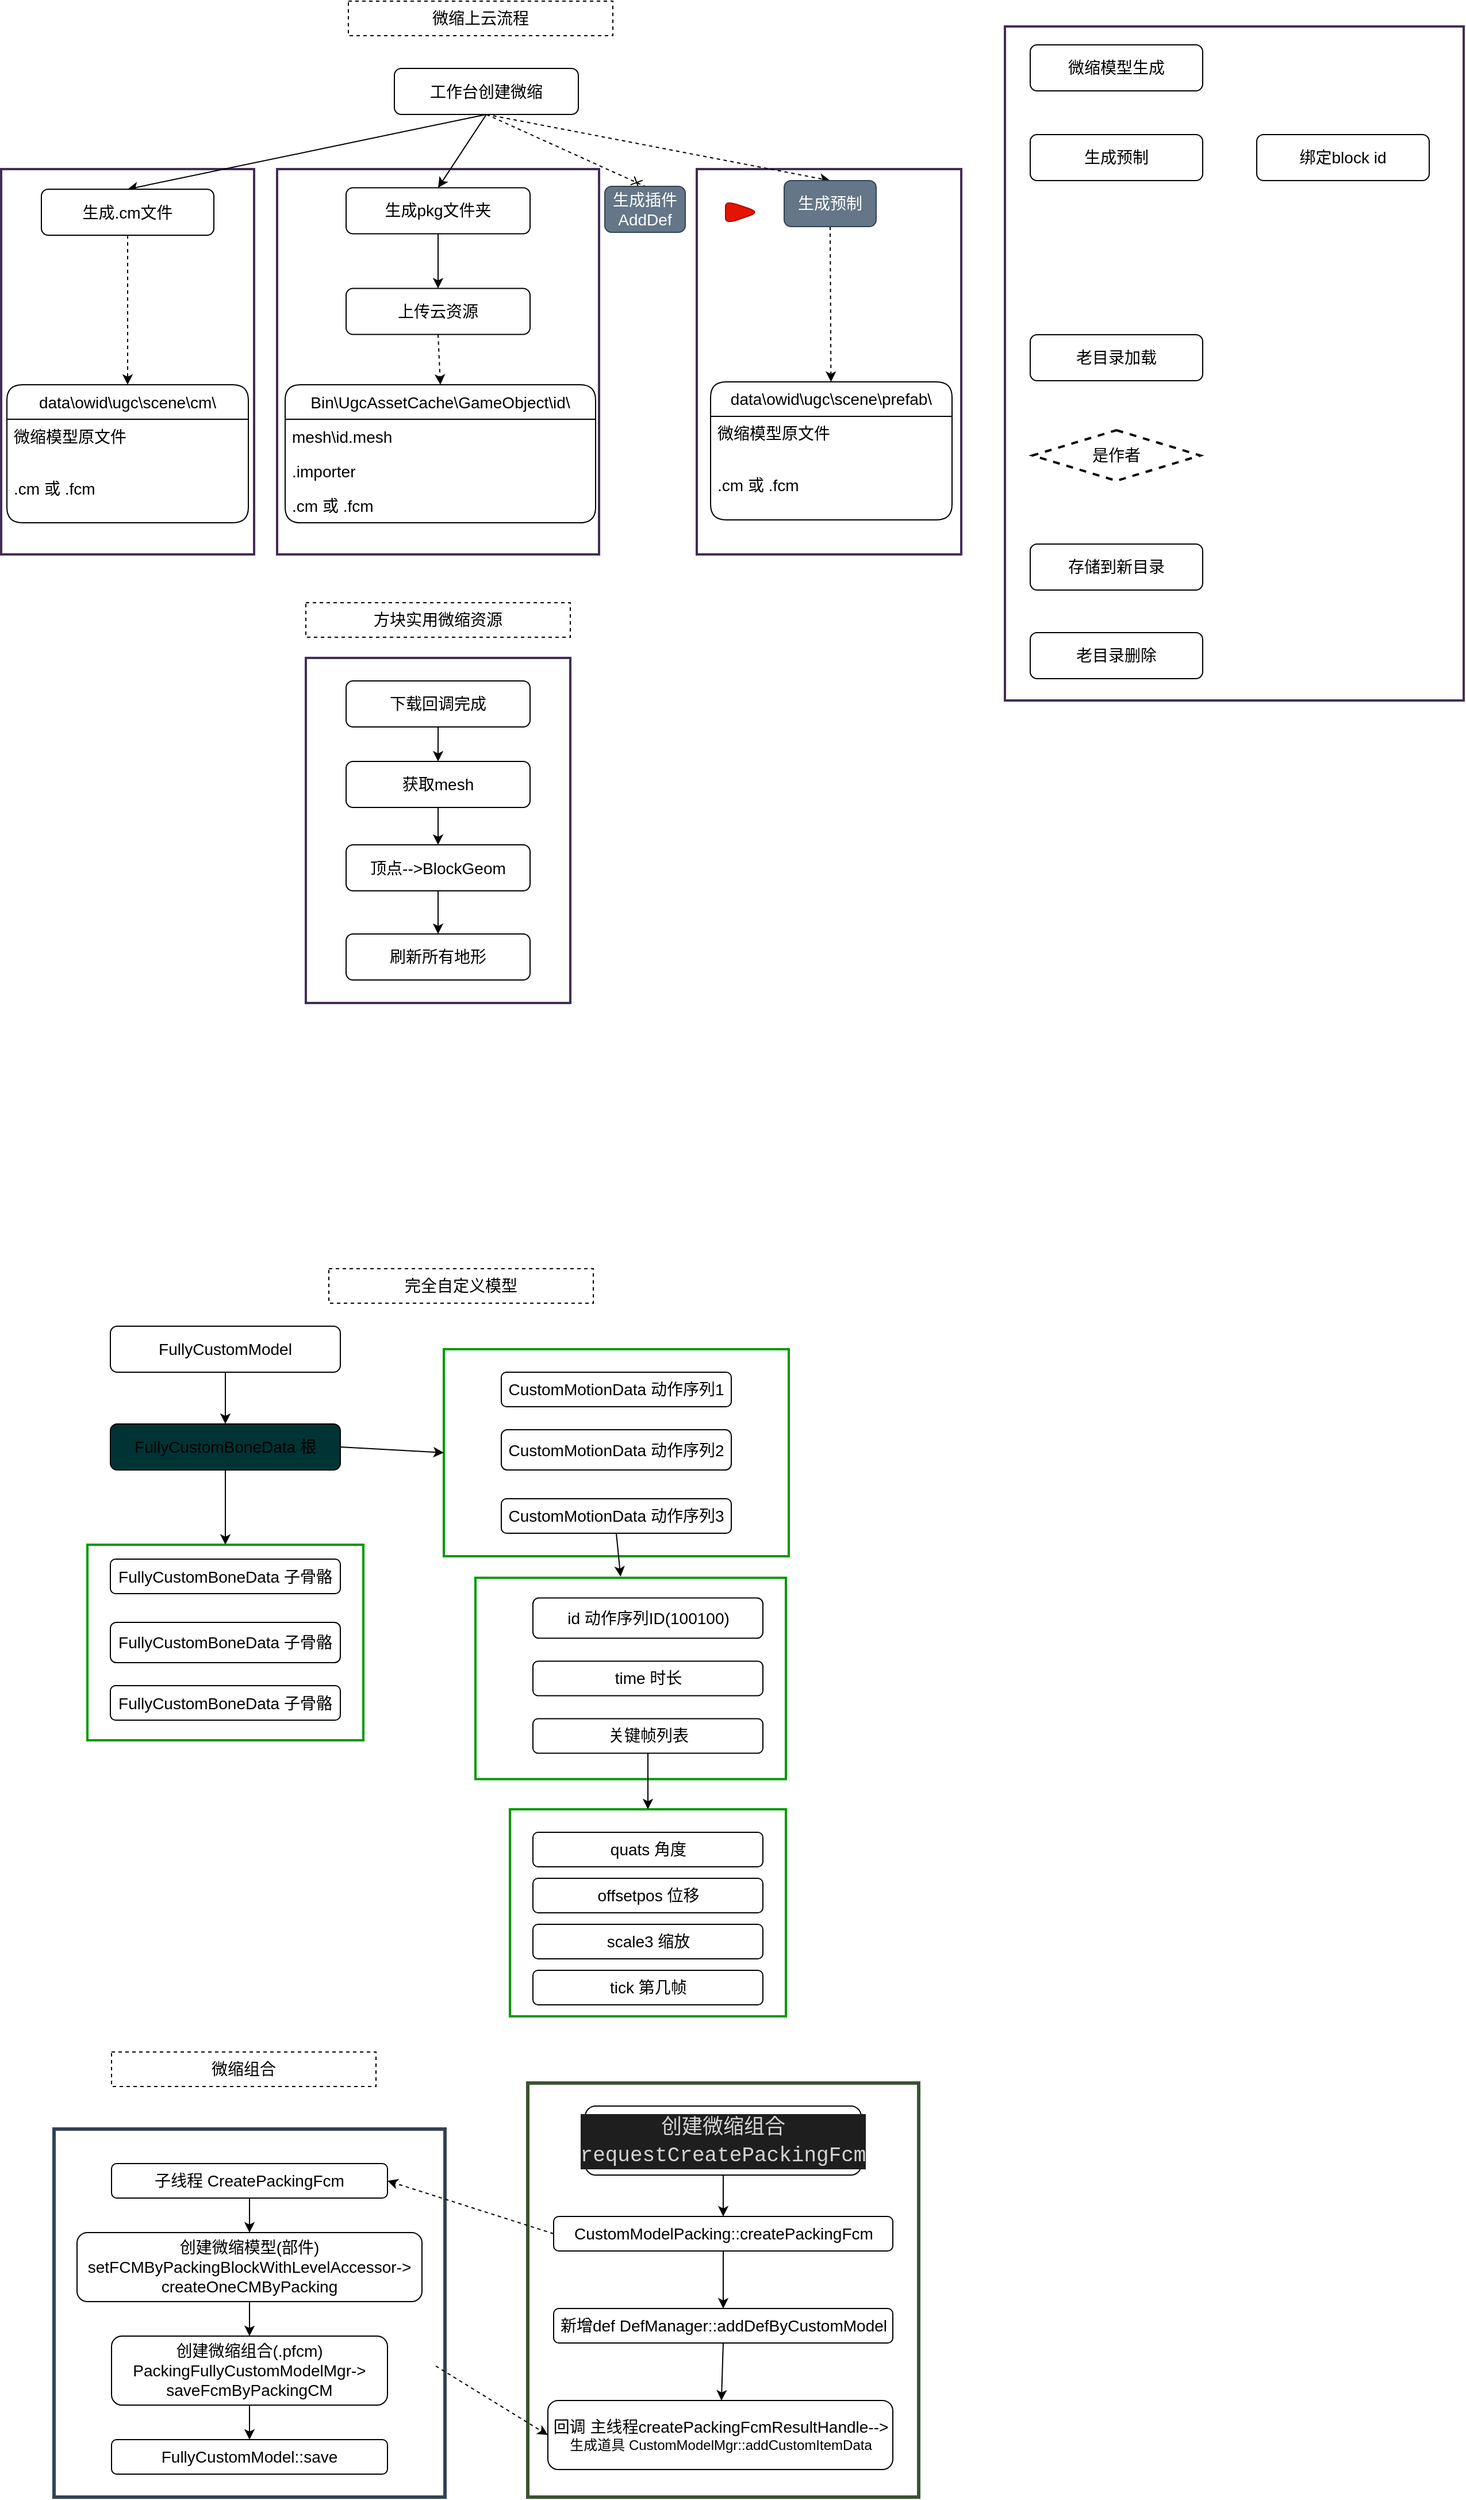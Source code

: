 <mxfile>
    <diagram id="PEZetlsf7Wx3aTJ2QGUR" name="Page-1">
        <mxGraphModel dx="156" dy="740" grid="0" gridSize="10" guides="1" tooltips="1" connect="1" arrows="1" fold="1" page="1" pageScale="1" pageWidth="850" pageHeight="1100" math="0" shadow="0">
            <root>
                <mxCell id="0"/>
                <mxCell id="1" parent="0"/>
                <mxCell id="151" value="" style="rounded=0;whiteSpace=wrap;html=1;strokeColor=#432D57;fontSize=14;fillColor=none;fontColor=#ffffff;strokeWidth=2;" vertex="1" parent="1">
                    <mxGeometry x="1731" y="41" width="399" height="586" as="geometry"/>
                </mxCell>
                <mxCell id="58" value="" style="rounded=0;whiteSpace=wrap;html=1;fillColor=none;strokeColor=#314354;fontColor=#ffffff;strokeWidth=3;" vertex="1" parent="1">
                    <mxGeometry x="904" y="1869" width="340" height="320" as="geometry"/>
                </mxCell>
                <mxCell id="127" value="" style="rounded=0;whiteSpace=wrap;html=1;strokeColor=#432D57;fontSize=14;fillColor=none;fontColor=#ffffff;strokeWidth=2;" vertex="1" parent="1">
                    <mxGeometry x="1123" y="590" width="230" height="300" as="geometry"/>
                </mxCell>
                <mxCell id="115" value="" style="rounded=0;whiteSpace=wrap;html=1;strokeColor=#432D57;fontSize=14;fillColor=none;fontColor=#ffffff;strokeWidth=2;" vertex="1" parent="1">
                    <mxGeometry x="1463" y="165" width="230" height="335" as="geometry"/>
                </mxCell>
                <mxCell id="114" value="" style="rounded=0;whiteSpace=wrap;html=1;strokeColor=#432D57;fontSize=14;fillColor=none;fontColor=#ffffff;strokeWidth=2;" vertex="1" parent="1">
                    <mxGeometry x="858" y="165" width="220" height="335" as="geometry"/>
                </mxCell>
                <mxCell id="113" value="" style="rounded=0;whiteSpace=wrap;html=1;strokeColor=#432D57;fontSize=14;fillColor=none;fontColor=#ffffff;strokeWidth=2;" vertex="1" parent="1">
                    <mxGeometry x="1098" y="165" width="280" height="335" as="geometry"/>
                </mxCell>
                <mxCell id="50" value="" style="rounded=0;whiteSpace=wrap;html=1;fillColor=none;fontColor=#ffffff;strokeColor=#3A5431;strokeWidth=3;" vertex="1" parent="1">
                    <mxGeometry x="1316" y="1829" width="340" height="360" as="geometry"/>
                </mxCell>
                <mxCell id="60" style="edgeStyle=none;html=1;exitX=1;exitY=0.5;exitDx=0;exitDy=0;entryX=0;entryY=0.5;entryDx=0;entryDy=0;fontSize=14;dashed=1;" edge="1" parent="1" target="48">
                    <mxGeometry relative="1" as="geometry">
                        <mxPoint x="1236" y="2075" as="sourcePoint"/>
                    </mxGeometry>
                </mxCell>
                <mxCell id="30" value="" style="rounded=0;whiteSpace=wrap;html=1;fontSize=14;fillColor=none;strokeColor=#009900;strokeWidth=2;" vertex="1" parent="1">
                    <mxGeometry x="1300.5" y="1591" width="240" height="180" as="geometry"/>
                </mxCell>
                <mxCell id="23" value="" style="rounded=0;whiteSpace=wrap;html=1;fontSize=14;fillColor=none;strokeColor=#009900;perimeterSpacing=1;strokeWidth=2;" vertex="1" parent="1">
                    <mxGeometry x="1270.5" y="1389.75" width="270" height="175" as="geometry"/>
                </mxCell>
                <mxCell id="6" value="" style="rounded=0;whiteSpace=wrap;html=1;fontSize=14;fillColor=none;strokeColor=#009900;strokeWidth=2;" vertex="1" parent="1">
                    <mxGeometry x="1243" y="1191" width="300" height="180" as="geometry"/>
                </mxCell>
                <mxCell id="19" style="edgeStyle=none;html=1;exitX=0.5;exitY=1;exitDx=0;exitDy=0;fontSize=14;" edge="1" parent="1" source="2" target="3">
                    <mxGeometry relative="1" as="geometry"/>
                </mxCell>
                <mxCell id="2" value="&lt;font style=&quot;font-size: 14px;&quot;&gt;FullyCustomModel&lt;/font&gt;" style="rounded=1;whiteSpace=wrap;html=1;" vertex="1" parent="1">
                    <mxGeometry x="953" y="1171" width="200" height="40" as="geometry"/>
                </mxCell>
                <mxCell id="33" style="edgeStyle=none;html=1;exitX=0.5;exitY=1;exitDx=0;exitDy=0;fontSize=14;" edge="1" parent="1" source="3" target="10">
                    <mxGeometry relative="1" as="geometry"/>
                </mxCell>
                <mxCell id="35" style="edgeStyle=none;html=1;exitX=1;exitY=0.5;exitDx=0;exitDy=0;entryX=0;entryY=0.5;entryDx=0;entryDy=0;fontSize=14;" edge="1" parent="1" source="3" target="6">
                    <mxGeometry relative="1" as="geometry"/>
                </mxCell>
                <mxCell id="3" value="&lt;font style=&quot;font-size: 14px;&quot;&gt;FullyCustomBoneData 根&lt;/font&gt;" style="rounded=1;whiteSpace=wrap;html=1;fillColor=#003333;" vertex="1" parent="1">
                    <mxGeometry x="953" y="1256" width="200" height="40" as="geometry"/>
                </mxCell>
                <mxCell id="4" value="&lt;font style=&quot;font-size: 14px;&quot;&gt;CustomMotionData 动作序列1&lt;/font&gt;" style="rounded=1;whiteSpace=wrap;html=1;" vertex="1" parent="1">
                    <mxGeometry x="1293" y="1211" width="200" height="30" as="geometry"/>
                </mxCell>
                <mxCell id="7" value="&lt;font style=&quot;font-size: 14px;&quot;&gt;CustomMotionData 动作序列2&lt;/font&gt;" style="rounded=1;whiteSpace=wrap;html=1;" vertex="1" parent="1">
                    <mxGeometry x="1293" y="1261" width="200" height="35" as="geometry"/>
                </mxCell>
                <mxCell id="34" style="edgeStyle=none;html=1;exitX=0.5;exitY=1;exitDx=0;exitDy=0;fontSize=14;" edge="1" parent="1" source="8" target="23">
                    <mxGeometry relative="1" as="geometry"/>
                </mxCell>
                <mxCell id="8" value="&lt;font style=&quot;font-size: 14px;&quot;&gt;CustomMotionData 动作序列3&lt;/font&gt;" style="rounded=1;whiteSpace=wrap;html=1;" vertex="1" parent="1">
                    <mxGeometry x="1293" y="1321" width="200" height="30" as="geometry"/>
                </mxCell>
                <mxCell id="10" value="" style="rounded=0;whiteSpace=wrap;html=1;fontSize=14;fillColor=none;strokeWidth=2;strokeColor=#009900;" vertex="1" parent="1">
                    <mxGeometry x="933" y="1361" width="240" height="170" as="geometry"/>
                </mxCell>
                <mxCell id="11" value="&lt;font style=&quot;font-size: 14px;&quot;&gt;FullyCustomBoneData 子骨骼&lt;/font&gt;" style="rounded=1;whiteSpace=wrap;html=1;" vertex="1" parent="1">
                    <mxGeometry x="953" y="1373.5" width="200" height="30" as="geometry"/>
                </mxCell>
                <mxCell id="15" value="&lt;font style=&quot;font-size: 14px;&quot;&gt;FullyCustomBoneData 子骨骼&lt;/font&gt;" style="rounded=1;whiteSpace=wrap;html=1;" vertex="1" parent="1">
                    <mxGeometry x="953" y="1428.5" width="200" height="35" as="geometry"/>
                </mxCell>
                <mxCell id="16" value="&lt;font style=&quot;font-size: 14px;&quot;&gt;FullyCustomBoneData 子骨骼&lt;/font&gt;" style="rounded=1;whiteSpace=wrap;html=1;" vertex="1" parent="1">
                    <mxGeometry x="953" y="1483.5" width="200" height="30" as="geometry"/>
                </mxCell>
                <mxCell id="20" value="&lt;font style=&quot;font-size: 14px;&quot;&gt;id 动作序列ID(100100)&lt;/font&gt;" style="rounded=1;whiteSpace=wrap;html=1;" vertex="1" parent="1">
                    <mxGeometry x="1320.5" y="1407.25" width="200" height="35" as="geometry"/>
                </mxCell>
                <mxCell id="21" value="&lt;font style=&quot;font-size: 14px;&quot;&gt;time 时长&lt;/font&gt;" style="rounded=1;whiteSpace=wrap;html=1;" vertex="1" parent="1">
                    <mxGeometry x="1320.5" y="1462.25" width="200" height="30" as="geometry"/>
                </mxCell>
                <mxCell id="31" style="edgeStyle=none;html=1;exitX=0.5;exitY=1;exitDx=0;exitDy=0;entryX=0.5;entryY=0;entryDx=0;entryDy=0;fontSize=14;" edge="1" parent="1" source="22" target="30">
                    <mxGeometry relative="1" as="geometry"/>
                </mxCell>
                <mxCell id="22" value="&lt;font style=&quot;font-size: 14px;&quot;&gt;关键帧列表&lt;/font&gt;" style="rounded=1;whiteSpace=wrap;html=1;" vertex="1" parent="1">
                    <mxGeometry x="1320.5" y="1512.25" width="200" height="30" as="geometry"/>
                </mxCell>
                <mxCell id="25" value="&lt;font style=&quot;font-size: 14px;&quot;&gt;quats 角度&lt;/font&gt;" style="rounded=1;whiteSpace=wrap;html=1;" vertex="1" parent="1">
                    <mxGeometry x="1320.5" y="1611" width="200" height="30" as="geometry"/>
                </mxCell>
                <mxCell id="27" value="&lt;font style=&quot;font-size: 14px;&quot;&gt;offsetpos 位移&lt;/font&gt;" style="rounded=1;whiteSpace=wrap;html=1;" vertex="1" parent="1">
                    <mxGeometry x="1320.5" y="1651" width="200" height="30" as="geometry"/>
                </mxCell>
                <mxCell id="28" value="&lt;span style=&quot;font-size: 14px;&quot;&gt;scale3 缩放&lt;/span&gt;" style="rounded=1;whiteSpace=wrap;html=1;" vertex="1" parent="1">
                    <mxGeometry x="1320.5" y="1691" width="200" height="30" as="geometry"/>
                </mxCell>
                <mxCell id="29" value="&lt;font style=&quot;font-size: 14px;&quot;&gt;tick 第几帧&lt;/font&gt;" style="rounded=1;whiteSpace=wrap;html=1;" vertex="1" parent="1">
                    <mxGeometry x="1320.5" y="1731" width="200" height="30" as="geometry"/>
                </mxCell>
                <mxCell id="67" style="edgeStyle=none;html=1;exitX=0.5;exitY=1;exitDx=0;exitDy=0;entryX=0.5;entryY=0;entryDx=0;entryDy=0;fontSize=14;rounded=1;" edge="1" parent="1" source="36" target="65">
                    <mxGeometry relative="1" as="geometry"/>
                </mxCell>
                <mxCell id="69" style="edgeStyle=none;rounded=1;html=1;exitX=0.5;exitY=1;exitDx=0;exitDy=0;entryX=0.5;entryY=0;entryDx=0;entryDy=0;fontSize=14;" edge="1" parent="1" source="36" target="66">
                    <mxGeometry relative="1" as="geometry"/>
                </mxCell>
                <mxCell id="71" style="edgeStyle=none;rounded=1;html=1;exitX=0.5;exitY=1;exitDx=0;exitDy=0;entryX=0.5;entryY=0;entryDx=0;entryDy=0;fontSize=14;dashed=1;endArrow=cross;endFill=0;" edge="1" parent="1" source="36" target="70">
                    <mxGeometry relative="1" as="geometry"/>
                </mxCell>
                <mxCell id="76" style="edgeStyle=none;rounded=1;html=1;exitX=0.5;exitY=1;exitDx=0;exitDy=0;entryX=0.5;entryY=0;entryDx=0;entryDy=0;fontSize=14;dashed=1;" edge="1" parent="1" source="36" target="75">
                    <mxGeometry relative="1" as="geometry"/>
                </mxCell>
                <mxCell id="36" value="&lt;span style=&quot;font-size: 14px;&quot;&gt;工作台创建微缩&lt;/span&gt;" style="rounded=1;whiteSpace=wrap;html=1;" vertex="1" parent="1">
                    <mxGeometry x="1200" y="77.5" width="160" height="40" as="geometry"/>
                </mxCell>
                <mxCell id="39" value="完全自定义模型" style="text;html=1;strokeColor=default;fillColor=none;align=center;verticalAlign=middle;whiteSpace=wrap;rounded=0;fontSize=14;dashed=1;" vertex="1" parent="1">
                    <mxGeometry x="1143" y="1121" width="230" height="30" as="geometry"/>
                </mxCell>
                <mxCell id="40" value="微缩上云流程" style="text;html=1;strokeColor=default;fillColor=none;align=center;verticalAlign=middle;whiteSpace=wrap;rounded=0;fontSize=14;dashed=1;" vertex="1" parent="1">
                    <mxGeometry x="1160" y="19" width="230" height="30" as="geometry"/>
                </mxCell>
                <mxCell id="55" style="edgeStyle=none;html=1;exitX=0.5;exitY=1;exitDx=0;exitDy=0;fontSize=14;" edge="1" parent="1" source="41" target="49">
                    <mxGeometry relative="1" as="geometry"/>
                </mxCell>
                <mxCell id="41" value="&lt;div style=&quot;color: rgb(212, 212, 212); background-color: rgb(30, 30, 30); font-family: Consolas, &amp;quot;Courier New&amp;quot;, monospace; font-size: 18px; line-height: 24px;&quot;&gt;创建微缩组合requestCreatePackingFcm&lt;/div&gt;" style="text;html=1;align=center;verticalAlign=middle;whiteSpace=wrap;rounded=1;fontSize=14;fillColor=default;strokeColor=default;" vertex="1" parent="1">
                    <mxGeometry x="1366" y="1849" width="240" height="60" as="geometry"/>
                </mxCell>
                <mxCell id="62" style="edgeStyle=none;html=1;exitX=0.5;exitY=1;exitDx=0;exitDy=0;entryX=0.5;entryY=0;entryDx=0;entryDy=0;fontSize=14;" edge="1" parent="1" source="42" target="46">
                    <mxGeometry relative="1" as="geometry"/>
                </mxCell>
                <mxCell id="42" value="&lt;font style=&quot;font-size: 14px;&quot;&gt;子线程 CreatePackingFcm&lt;/font&gt;" style="rounded=1;whiteSpace=wrap;html=1;" vertex="1" parent="1">
                    <mxGeometry x="954" y="1899" width="240" height="30" as="geometry"/>
                </mxCell>
                <mxCell id="64" style="edgeStyle=none;html=1;exitX=0.5;exitY=1;exitDx=0;exitDy=0;fontSize=14;" edge="1" parent="1" source="45" target="47">
                    <mxGeometry relative="1" as="geometry"/>
                </mxCell>
                <mxCell id="45" value="&lt;font style=&quot;font-size: 14px;&quot;&gt;创建微缩组合(.pfcm)&lt;br&gt;PackingFullyCustomModelMgr-&amp;gt;&lt;br&gt;saveFcmByPackingCM&lt;/font&gt;" style="rounded=1;whiteSpace=wrap;html=1;" vertex="1" parent="1">
                    <mxGeometry x="954" y="2049" width="240" height="60" as="geometry"/>
                </mxCell>
                <mxCell id="63" style="edgeStyle=none;html=1;exitX=0.5;exitY=1;exitDx=0;exitDy=0;fontSize=14;" edge="1" parent="1" source="46" target="45">
                    <mxGeometry relative="1" as="geometry"/>
                </mxCell>
                <mxCell id="46" value="&lt;span style=&quot;font-size: 14px;&quot;&gt;创建微缩模型(部件)&lt;/span&gt;&lt;br&gt;&lt;span style=&quot;font-size: 14px;&quot;&gt;setFCMByPackingBlockWithLevelAccessor-&amp;gt;&lt;/span&gt;&lt;br&gt;&lt;span style=&quot;font-size: 14px;&quot;&gt;createOneCMByPacking&lt;/span&gt;" style="rounded=1;whiteSpace=wrap;html=1;" vertex="1" parent="1">
                    <mxGeometry x="924" y="1959" width="300" height="60" as="geometry"/>
                </mxCell>
                <mxCell id="47" value="&lt;span style=&quot;font-size: 14px;&quot;&gt;FullyCustomModel::save&lt;/span&gt;" style="rounded=1;whiteSpace=wrap;html=1;" vertex="1" parent="1">
                    <mxGeometry x="954" y="2139" width="240" height="30" as="geometry"/>
                </mxCell>
                <mxCell id="48" value="&lt;span style=&quot;font-size: 14px;&quot;&gt;回调 主线程createPackingFcmResultHandle--&amp;gt;&lt;br&gt;&lt;/span&gt;生成道具&amp;nbsp;CustomModelMgr::addCustomItemData" style="rounded=1;whiteSpace=wrap;html=1;" vertex="1" parent="1">
                    <mxGeometry x="1333.5" y="2105" width="300" height="60" as="geometry"/>
                </mxCell>
                <mxCell id="52" style="edgeStyle=none;html=1;exitX=0;exitY=0.5;exitDx=0;exitDy=0;entryX=1;entryY=0.5;entryDx=0;entryDy=0;fontSize=14;dashed=1;" edge="1" parent="1" source="49" target="42">
                    <mxGeometry relative="1" as="geometry"/>
                </mxCell>
                <mxCell id="56" style="edgeStyle=none;html=1;exitX=0.5;exitY=1;exitDx=0;exitDy=0;fontSize=14;" edge="1" parent="1" source="49" target="54">
                    <mxGeometry relative="1" as="geometry"/>
                </mxCell>
                <mxCell id="49" value="&lt;font style=&quot;font-size: 14px;&quot;&gt;CustomModelPacking::createPackingFcm&lt;/font&gt;" style="rounded=1;whiteSpace=wrap;html=1;" vertex="1" parent="1">
                    <mxGeometry x="1338.5" y="1945" width="295" height="30" as="geometry"/>
                </mxCell>
                <mxCell id="57" style="edgeStyle=none;html=1;exitX=0.5;exitY=1;exitDx=0;exitDy=0;fontSize=14;" edge="1" parent="1" source="54" target="48">
                    <mxGeometry relative="1" as="geometry"/>
                </mxCell>
                <mxCell id="54" value="&lt;font style=&quot;font-size: 14px;&quot;&gt;新增def DefManager::addDefByCustomModel&lt;/font&gt;" style="rounded=1;whiteSpace=wrap;html=1;" vertex="1" parent="1">
                    <mxGeometry x="1338.5" y="2025" width="295" height="30" as="geometry"/>
                </mxCell>
                <mxCell id="108" style="edgeStyle=none;rounded=1;html=1;exitX=0.5;exitY=1;exitDx=0;exitDy=0;dashed=1;fontSize=14;endArrow=classic;endFill=1;" edge="1" parent="1" source="65" target="101">
                    <mxGeometry relative="1" as="geometry"/>
                </mxCell>
                <mxCell id="65" value="&lt;span style=&quot;font-size: 14px;&quot;&gt;生成.cm文件&lt;/span&gt;" style="rounded=1;whiteSpace=wrap;html=1;" vertex="1" parent="1">
                    <mxGeometry x="893" y="182.5" width="150" height="40" as="geometry"/>
                </mxCell>
                <mxCell id="73" style="edgeStyle=none;rounded=1;html=1;exitX=0.5;exitY=1;exitDx=0;exitDy=0;fontSize=14;" edge="1" parent="1" source="66" target="72">
                    <mxGeometry relative="1" as="geometry"/>
                </mxCell>
                <mxCell id="66" value="&lt;span style=&quot;font-size: 14px;&quot;&gt;生成pkg文件夹&lt;/span&gt;" style="rounded=1;whiteSpace=wrap;html=1;" vertex="1" parent="1">
                    <mxGeometry x="1158" y="181.25" width="160" height="40" as="geometry"/>
                </mxCell>
                <mxCell id="70" value="&lt;span style=&quot;font-size: 14px;&quot;&gt;生成插件 AddDef&lt;/span&gt;" style="rounded=1;whiteSpace=wrap;html=1;fillColor=#647687;fontColor=#ffffff;strokeColor=#314354;" vertex="1" parent="1">
                    <mxGeometry x="1383" y="180" width="70" height="40" as="geometry"/>
                </mxCell>
                <mxCell id="100" style="edgeStyle=none;rounded=1;html=1;exitX=0.5;exitY=1;exitDx=0;exitDy=0;entryX=0.5;entryY=0;entryDx=0;entryDy=0;dashed=1;fontSize=14;endArrow=classic;endFill=1;" edge="1" parent="1" source="72" target="90">
                    <mxGeometry relative="1" as="geometry"/>
                </mxCell>
                <mxCell id="72" value="&lt;span style=&quot;font-size: 14px;&quot;&gt;上传云资源&lt;/span&gt;" style="rounded=1;whiteSpace=wrap;html=1;" vertex="1" parent="1">
                    <mxGeometry x="1158" y="268.75" width="160" height="40" as="geometry"/>
                </mxCell>
                <mxCell id="109" style="edgeStyle=none;rounded=1;html=1;exitX=0.5;exitY=1;exitDx=0;exitDy=0;dashed=1;fontSize=14;endArrow=classic;endFill=1;" edge="1" parent="1" source="75" target="105">
                    <mxGeometry relative="1" as="geometry"/>
                </mxCell>
                <mxCell id="75" value="&lt;span style=&quot;font-size: 14px;&quot;&gt;生成预制&lt;/span&gt;" style="rounded=1;whiteSpace=wrap;html=1;fillColor=#647687;fontColor=#ffffff;strokeColor=#314354;" vertex="1" parent="1">
                    <mxGeometry x="1539" y="175" width="80" height="40" as="geometry"/>
                </mxCell>
                <mxCell id="87" value="" style="triangle;whiteSpace=wrap;html=1;rounded=1;strokeColor=#B20000;fontSize=14;fillColor=#e51400;fontColor=#ffffff;" vertex="1" parent="1">
                    <mxGeometry x="1488" y="192.5" width="30" height="20" as="geometry"/>
                </mxCell>
                <object label="Bin\\UgcAssetCache\\GameObject\\id\\" id="90">
                    <mxCell style="swimlane;fontStyle=0;childLayout=stackLayout;horizontal=1;startSize=30;horizontalStack=0;resizeParent=1;resizeParentMax=0;resizeLast=0;collapsible=1;marginBottom=0;whiteSpace=wrap;html=1;rounded=1;strokeColor=default;fontSize=14;fillColor=default;" vertex="1" parent="1">
                        <mxGeometry x="1105" y="352.5" width="270" height="120" as="geometry"/>
                    </mxCell>
                </object>
                <mxCell id="91" value="mesh\\id.mesh" style="text;strokeColor=none;fillColor=none;align=left;verticalAlign=middle;spacingLeft=4;spacingRight=4;overflow=hidden;points=[[0,0.5],[1,0.5]];portConstraint=eastwest;rotatable=0;whiteSpace=wrap;html=1;rounded=1;fontSize=14;" vertex="1" parent="90">
                    <mxGeometry y="30" width="270" height="30" as="geometry"/>
                </mxCell>
                <mxCell id="99" value=".importer" style="text;strokeColor=none;fillColor=none;align=left;verticalAlign=middle;spacingLeft=4;spacingRight=4;overflow=hidden;points=[[0,0.5],[1,0.5]];portConstraint=eastwest;rotatable=0;whiteSpace=wrap;html=1;rounded=1;fontSize=14;" vertex="1" parent="90">
                    <mxGeometry y="60" width="270" height="30" as="geometry"/>
                </mxCell>
                <mxCell id="92" value=".cm 或 .fcm" style="text;strokeColor=none;fillColor=none;align=left;verticalAlign=middle;spacingLeft=4;spacingRight=4;overflow=hidden;points=[[0,0.5],[1,0.5]];portConstraint=eastwest;rotatable=0;whiteSpace=wrap;html=1;rounded=1;fontSize=14;" vertex="1" parent="90">
                    <mxGeometry y="90" width="270" height="30" as="geometry"/>
                </mxCell>
                <object label="data\\owid\\ugc\\scene\\cm\\" id="101">
                    <mxCell style="swimlane;fontStyle=0;childLayout=stackLayout;horizontal=1;startSize=30;horizontalStack=0;resizeParent=1;resizeParentMax=0;resizeLast=0;collapsible=1;marginBottom=0;whiteSpace=wrap;html=1;rounded=1;strokeColor=default;fontSize=14;fillColor=default;" vertex="1" parent="1">
                        <mxGeometry x="863" y="352.5" width="210" height="120" as="geometry"/>
                    </mxCell>
                </object>
                <mxCell id="102" value="微缩模型原文件" style="text;strokeColor=none;fillColor=none;align=left;verticalAlign=middle;spacingLeft=4;spacingRight=4;overflow=hidden;points=[[0,0.5],[1,0.5]];portConstraint=eastwest;rotatable=0;whiteSpace=wrap;html=1;rounded=1;fontSize=14;" vertex="1" parent="101">
                    <mxGeometry y="30" width="210" height="30" as="geometry"/>
                </mxCell>
                <mxCell id="103" value=".cm 或 .fcm" style="text;strokeColor=none;fillColor=none;align=left;verticalAlign=middle;spacingLeft=4;spacingRight=4;overflow=hidden;points=[[0,0.5],[1,0.5]];portConstraint=eastwest;rotatable=0;whiteSpace=wrap;html=1;rounded=1;fontSize=14;" vertex="1" parent="101">
                    <mxGeometry y="60" width="210" height="60" as="geometry"/>
                </mxCell>
                <object label="data\\owid\\ugc\\scene\\prefab\\" id="105">
                    <mxCell style="swimlane;fontStyle=0;childLayout=stackLayout;horizontal=1;startSize=30;horizontalStack=0;resizeParent=1;resizeParentMax=0;resizeLast=0;collapsible=1;marginBottom=0;whiteSpace=wrap;html=1;rounded=1;strokeColor=default;fontSize=14;fillColor=default;" vertex="1" parent="1">
                        <mxGeometry x="1475" y="350" width="210" height="120" as="geometry"/>
                    </mxCell>
                </object>
                <mxCell id="106" value="微缩模型原文件" style="text;strokeColor=none;fillColor=none;align=left;verticalAlign=middle;spacingLeft=4;spacingRight=4;overflow=hidden;points=[[0,0.5],[1,0.5]];portConstraint=eastwest;rotatable=0;whiteSpace=wrap;html=1;rounded=1;fontSize=14;" vertex="1" parent="105">
                    <mxGeometry y="30" width="210" height="30" as="geometry"/>
                </mxCell>
                <mxCell id="107" value=".cm 或 .fcm" style="text;strokeColor=none;fillColor=none;align=left;verticalAlign=middle;spacingLeft=4;spacingRight=4;overflow=hidden;points=[[0,0.5],[1,0.5]];portConstraint=eastwest;rotatable=0;whiteSpace=wrap;html=1;rounded=1;fontSize=14;" vertex="1" parent="105">
                    <mxGeometry y="60" width="210" height="60" as="geometry"/>
                </mxCell>
                <mxCell id="124" style="edgeStyle=none;rounded=1;html=1;exitX=0.5;exitY=1;exitDx=0;exitDy=0;fontSize=14;endArrow=classic;endFill=1;" edge="1" parent="1" source="116" target="119">
                    <mxGeometry relative="1" as="geometry"/>
                </mxCell>
                <mxCell id="116" value="&lt;span style=&quot;font-size: 14px;&quot;&gt;下载回调完成&lt;/span&gt;" style="rounded=1;whiteSpace=wrap;html=1;" vertex="1" parent="1">
                    <mxGeometry x="1158" y="610" width="160" height="40" as="geometry"/>
                </mxCell>
                <mxCell id="117" value="方块实用微缩资源" style="text;html=1;strokeColor=default;fillColor=none;align=center;verticalAlign=middle;whiteSpace=wrap;rounded=0;fontSize=14;dashed=1;" vertex="1" parent="1">
                    <mxGeometry x="1123" y="542" width="230" height="30" as="geometry"/>
                </mxCell>
                <mxCell id="125" style="edgeStyle=none;rounded=1;html=1;exitX=0.5;exitY=1;exitDx=0;exitDy=0;entryX=0.5;entryY=0;entryDx=0;entryDy=0;fontSize=14;endArrow=classic;endFill=1;" edge="1" parent="1" source="119" target="120">
                    <mxGeometry relative="1" as="geometry"/>
                </mxCell>
                <mxCell id="119" value="&lt;span style=&quot;font-size: 14px;&quot;&gt;获取mesh&lt;/span&gt;" style="rounded=1;whiteSpace=wrap;html=1;" vertex="1" parent="1">
                    <mxGeometry x="1158" y="680" width="160" height="40" as="geometry"/>
                </mxCell>
                <mxCell id="126" style="edgeStyle=none;rounded=1;html=1;exitX=0.5;exitY=1;exitDx=0;exitDy=0;fontSize=14;endArrow=classic;endFill=1;" edge="1" parent="1" source="120" target="121">
                    <mxGeometry relative="1" as="geometry"/>
                </mxCell>
                <mxCell id="120" value="&lt;span style=&quot;font-size: 14px;&quot;&gt;顶点--&amp;gt;BlockGeom&lt;/span&gt;" style="rounded=1;whiteSpace=wrap;html=1;" vertex="1" parent="1">
                    <mxGeometry x="1158" y="752.5" width="160" height="40" as="geometry"/>
                </mxCell>
                <mxCell id="121" value="&lt;span style=&quot;font-size: 14px;&quot;&gt;刷新所有地形&lt;/span&gt;" style="rounded=1;whiteSpace=wrap;html=1;" vertex="1" parent="1">
                    <mxGeometry x="1158" y="830" width="160" height="40" as="geometry"/>
                </mxCell>
                <mxCell id="129" value="微缩组合" style="text;html=1;strokeColor=default;fillColor=none;align=center;verticalAlign=middle;whiteSpace=wrap;rounded=0;fontSize=14;dashed=1;" vertex="1" parent="1">
                    <mxGeometry x="954" y="1802" width="230" height="30" as="geometry"/>
                </mxCell>
                <mxCell id="130" value="&lt;span style=&quot;font-size: 14px;&quot;&gt;微缩模型生成&lt;/span&gt;" style="rounded=1;whiteSpace=wrap;html=1;" vertex="1" parent="1">
                    <mxGeometry x="1753" y="57" width="150" height="40" as="geometry"/>
                </mxCell>
                <mxCell id="133" value="&lt;span style=&quot;font-size: 14px;&quot;&gt;生成预制&lt;/span&gt;" style="rounded=1;whiteSpace=wrap;html=1;" vertex="1" parent="1">
                    <mxGeometry x="1753" y="135" width="150" height="40" as="geometry"/>
                </mxCell>
                <mxCell id="134" value="&lt;span style=&quot;font-size: 14px;&quot;&gt;老目录加载&lt;/span&gt;" style="rounded=1;whiteSpace=wrap;html=1;" vertex="1" parent="1">
                    <mxGeometry x="1753" y="309" width="150" height="40" as="geometry"/>
                </mxCell>
                <mxCell id="135" value="是作者" style="rhombus;whiteSpace=wrap;html=1;rounded=0;dashed=1;strokeColor=default;strokeWidth=2;fontSize=14;fillColor=none;" vertex="1" parent="1">
                    <mxGeometry x="1755" y="392" width="146" height="44" as="geometry"/>
                </mxCell>
                <mxCell id="137" value="&lt;span style=&quot;font-size: 14px;&quot;&gt;存储到新目录&lt;/span&gt;" style="rounded=1;whiteSpace=wrap;html=1;" vertex="1" parent="1">
                    <mxGeometry x="1753" y="491" width="150" height="40" as="geometry"/>
                </mxCell>
                <mxCell id="145" value="&lt;span style=&quot;font-size: 14px;&quot;&gt;老目录删除&lt;/span&gt;" style="rounded=1;whiteSpace=wrap;html=1;" vertex="1" parent="1">
                    <mxGeometry x="1753" y="568" width="150" height="40" as="geometry"/>
                </mxCell>
                <mxCell id="153" value="&lt;span style=&quot;font-size: 14px;&quot;&gt;绑定block id&lt;/span&gt;" style="rounded=1;whiteSpace=wrap;html=1;" vertex="1" parent="1">
                    <mxGeometry x="1950" y="135" width="150" height="40" as="geometry"/>
                </mxCell>
            </root>
        </mxGraphModel>
    </diagram>
</mxfile>
